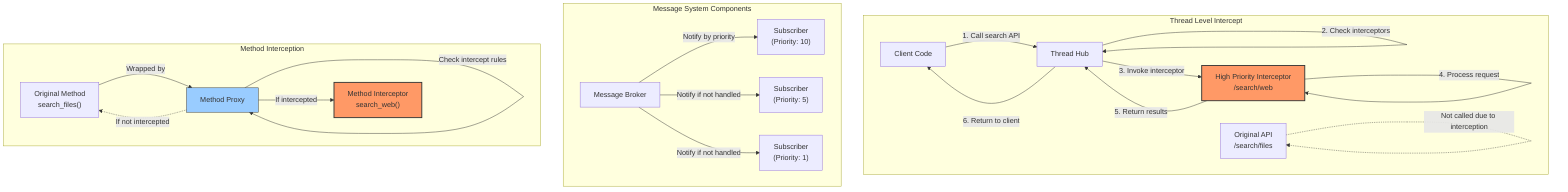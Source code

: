 flowchart TD
    subgraph "Thread Level Intercept"
        Client["Client Code"]
        OriginalAPI["Original API\n/search/files"]
        Interceptor["High Priority Interceptor\n/search/web"]
        Hub["Thread Hub"]
        
        Client -->|1. Call search API| Hub
        Hub -->|2. Check interceptors| Hub
        Hub -->|3. Invoke interceptor| Interceptor
        Interceptor -->|4. Process request| Interceptor
        Interceptor -->|5. Return results| Hub
        Hub -->|6. Return to client| Client
        
        OriginalAPI -.->|Not called due to interception| OriginalAPI
    end
    
    subgraph "Message System Components"
        MessageBroker["Message Broker"]
        Subscriber1["Subscriber\n(Priority: 10)"]
        Subscriber2["Subscriber\n(Priority: 5)"]
        Subscriber3["Subscriber\n(Priority: 1)"]
        
        MessageBroker -->|Notify by priority| Subscriber1
        MessageBroker -->|Notify if not handled| Subscriber2
        MessageBroker -->|Notify if not handled| Subscriber3
    end
    
    subgraph "Method Interception"
        Method["Original Method\nsearch_files()"]
        Proxy["Method Proxy"]
        Interceptor2["Method Interceptor\nsearch_web()"]
        
        Method -->|Wrapped by| Proxy
        Proxy -->|Check intercept rules| Proxy
        Proxy -->|If intercepted| Interceptor2
        Proxy -.->|If not intercepted| Method
    end
    
    style Interceptor fill:#f96,stroke:#333,stroke-width:2px
    style Interceptor2 fill:#f96,stroke:#333,stroke-width:2px
    style Proxy fill:#9cf,stroke:#333,stroke-width:1px